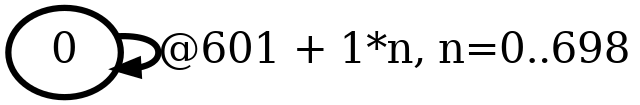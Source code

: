 digraph G {
        node [style=rounded, penwidth=3, fontsize=20, shape=oval];
        "0" -> "0" [label="@601 + 1*n, n=0..698", color=black,arrowsize=1,style=bold,penwidth=3,fontsize=20];
}
